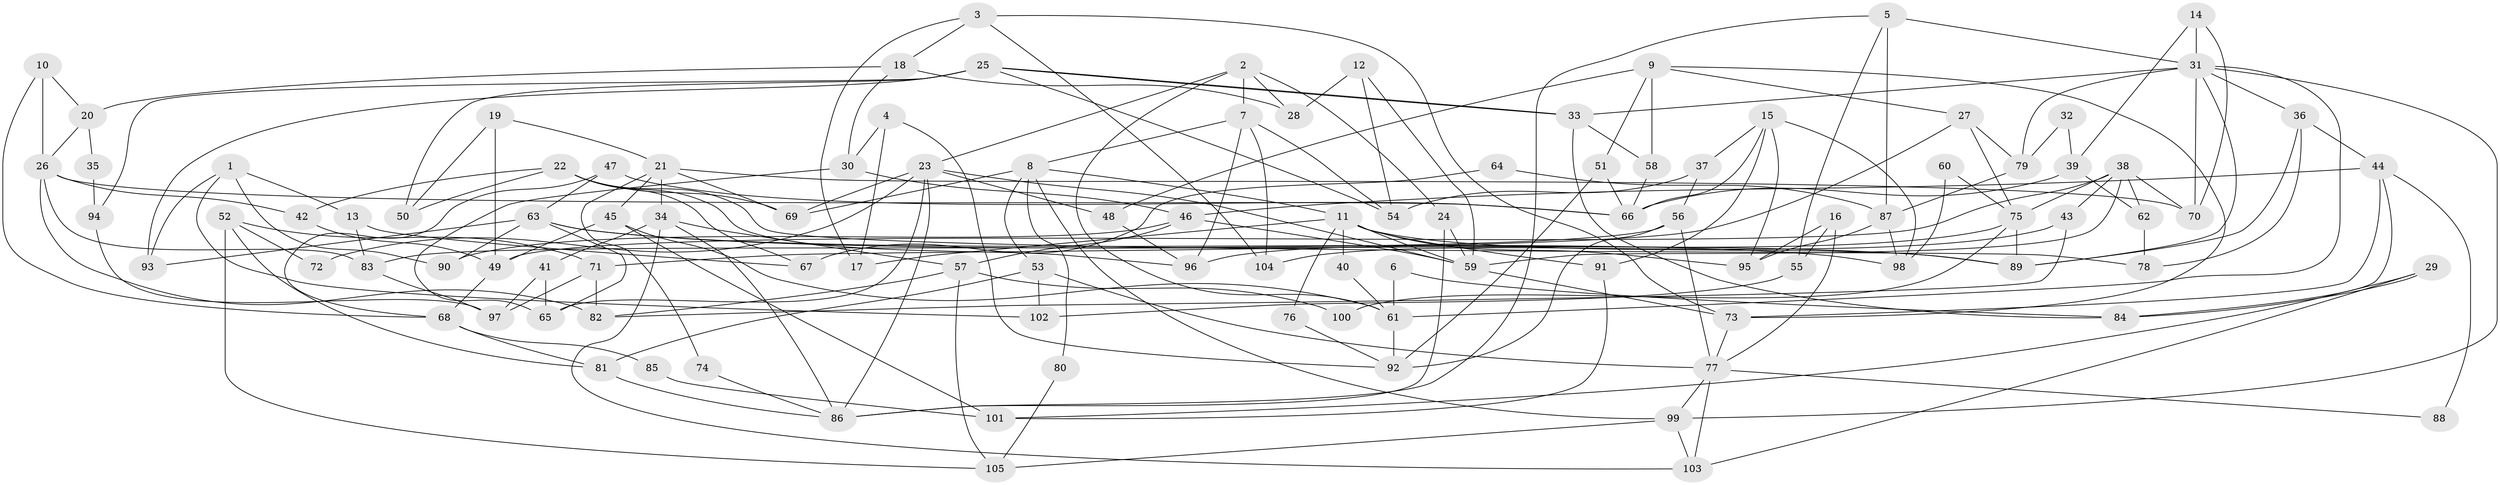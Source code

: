 // Generated by graph-tools (version 1.1) at 2025/51/03/09/25 04:51:43]
// undirected, 105 vertices, 210 edges
graph export_dot {
graph [start="1"]
  node [color=gray90,style=filled];
  1;
  2;
  3;
  4;
  5;
  6;
  7;
  8;
  9;
  10;
  11;
  12;
  13;
  14;
  15;
  16;
  17;
  18;
  19;
  20;
  21;
  22;
  23;
  24;
  25;
  26;
  27;
  28;
  29;
  30;
  31;
  32;
  33;
  34;
  35;
  36;
  37;
  38;
  39;
  40;
  41;
  42;
  43;
  44;
  45;
  46;
  47;
  48;
  49;
  50;
  51;
  52;
  53;
  54;
  55;
  56;
  57;
  58;
  59;
  60;
  61;
  62;
  63;
  64;
  65;
  66;
  67;
  68;
  69;
  70;
  71;
  72;
  73;
  74;
  75;
  76;
  77;
  78;
  79;
  80;
  81;
  82;
  83;
  84;
  85;
  86;
  87;
  88;
  89;
  90;
  91;
  92;
  93;
  94;
  95;
  96;
  97;
  98;
  99;
  100;
  101;
  102;
  103;
  104;
  105;
  1 -- 93;
  1 -- 90;
  1 -- 13;
  1 -- 102;
  2 -- 23;
  2 -- 61;
  2 -- 7;
  2 -- 24;
  2 -- 28;
  3 -- 104;
  3 -- 73;
  3 -- 17;
  3 -- 18;
  4 -- 92;
  4 -- 30;
  4 -- 17;
  5 -- 87;
  5 -- 86;
  5 -- 31;
  5 -- 55;
  6 -- 61;
  6 -- 84;
  7 -- 8;
  7 -- 54;
  7 -- 96;
  7 -- 104;
  8 -- 99;
  8 -- 69;
  8 -- 11;
  8 -- 53;
  8 -- 80;
  9 -- 58;
  9 -- 73;
  9 -- 27;
  9 -- 48;
  9 -- 51;
  10 -- 20;
  10 -- 26;
  10 -- 68;
  11 -- 17;
  11 -- 40;
  11 -- 59;
  11 -- 76;
  11 -- 89;
  11 -- 91;
  11 -- 95;
  12 -- 28;
  12 -- 59;
  12 -- 54;
  13 -- 83;
  13 -- 67;
  14 -- 31;
  14 -- 70;
  14 -- 39;
  15 -- 37;
  15 -- 95;
  15 -- 66;
  15 -- 91;
  15 -- 98;
  16 -- 55;
  16 -- 77;
  16 -- 95;
  18 -- 30;
  18 -- 20;
  18 -- 28;
  19 -- 50;
  19 -- 21;
  19 -- 49;
  20 -- 26;
  20 -- 35;
  21 -- 45;
  21 -- 70;
  21 -- 34;
  21 -- 69;
  21 -- 74;
  22 -- 78;
  22 -- 96;
  22 -- 42;
  22 -- 50;
  22 -- 67;
  22 -- 69;
  23 -- 86;
  23 -- 69;
  23 -- 48;
  23 -- 59;
  23 -- 65;
  23 -- 72;
  24 -- 59;
  24 -- 86;
  25 -- 54;
  25 -- 33;
  25 -- 33;
  25 -- 50;
  25 -- 93;
  25 -- 94;
  26 -- 66;
  26 -- 42;
  26 -- 82;
  26 -- 83;
  27 -- 75;
  27 -- 71;
  27 -- 79;
  29 -- 103;
  29 -- 84;
  29 -- 101;
  30 -- 46;
  30 -- 65;
  31 -- 79;
  31 -- 33;
  31 -- 36;
  31 -- 61;
  31 -- 70;
  31 -- 89;
  31 -- 99;
  32 -- 79;
  32 -- 39;
  33 -- 58;
  33 -- 84;
  34 -- 103;
  34 -- 41;
  34 -- 57;
  34 -- 86;
  35 -- 94;
  36 -- 89;
  36 -- 44;
  36 -- 78;
  37 -- 56;
  37 -- 54;
  38 -- 75;
  38 -- 59;
  38 -- 43;
  38 -- 49;
  38 -- 62;
  38 -- 70;
  39 -- 66;
  39 -- 62;
  40 -- 61;
  41 -- 65;
  41 -- 97;
  42 -- 49;
  43 -- 82;
  43 -- 104;
  44 -- 73;
  44 -- 46;
  44 -- 84;
  44 -- 88;
  45 -- 101;
  45 -- 49;
  45 -- 61;
  46 -- 59;
  46 -- 57;
  46 -- 90;
  47 -- 66;
  47 -- 68;
  47 -- 63;
  48 -- 96;
  49 -- 68;
  51 -- 92;
  51 -- 66;
  52 -- 71;
  52 -- 81;
  52 -- 72;
  52 -- 105;
  53 -- 81;
  53 -- 77;
  53 -- 102;
  55 -- 102;
  56 -- 83;
  56 -- 77;
  56 -- 92;
  57 -- 82;
  57 -- 100;
  57 -- 105;
  58 -- 66;
  59 -- 73;
  60 -- 75;
  60 -- 98;
  61 -- 92;
  62 -- 78;
  63 -- 89;
  63 -- 65;
  63 -- 90;
  63 -- 93;
  63 -- 98;
  64 -- 67;
  64 -- 87;
  68 -- 81;
  68 -- 85;
  71 -- 82;
  71 -- 97;
  73 -- 77;
  74 -- 86;
  75 -- 96;
  75 -- 89;
  75 -- 100;
  76 -- 92;
  77 -- 99;
  77 -- 88;
  77 -- 103;
  79 -- 87;
  80 -- 105;
  81 -- 86;
  83 -- 97;
  85 -- 101;
  87 -- 95;
  87 -- 98;
  91 -- 101;
  94 -- 97;
  99 -- 105;
  99 -- 103;
}
